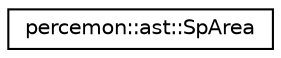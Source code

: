 digraph "Graphical Class Hierarchy"
{
 // LATEX_PDF_SIZE
  edge [fontname="Helvetica",fontsize="10",labelfontname="Helvetica",labelfontsize="10"];
  node [fontname="Helvetica",fontsize="10",shape=record];
  rankdir="LR";
  Node0 [label="percemon::ast::SpArea",height=0.2,width=0.4,color="black", fillcolor="white", style="filled",URL="$structpercemon_1_1ast_1_1SpArea.html",tooltip=" "];
}
